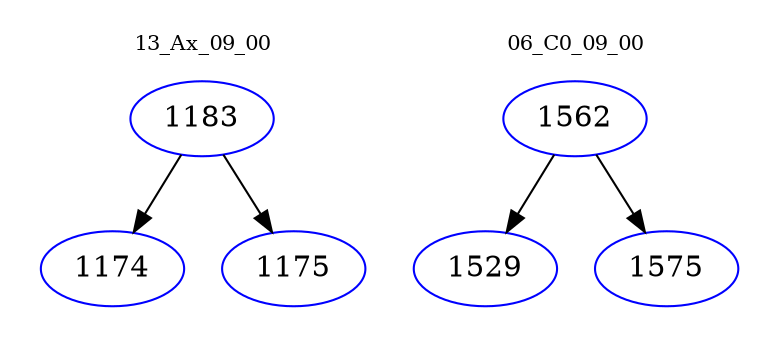 digraph{
subgraph cluster_0 {
color = white
label = "13_Ax_09_00";
fontsize=10;
T0_1183 [label="1183", color="blue"]
T0_1183 -> T0_1174 [color="black"]
T0_1174 [label="1174", color="blue"]
T0_1183 -> T0_1175 [color="black"]
T0_1175 [label="1175", color="blue"]
}
subgraph cluster_1 {
color = white
label = "06_C0_09_00";
fontsize=10;
T1_1562 [label="1562", color="blue"]
T1_1562 -> T1_1529 [color="black"]
T1_1529 [label="1529", color="blue"]
T1_1562 -> T1_1575 [color="black"]
T1_1575 [label="1575", color="blue"]
}
}
